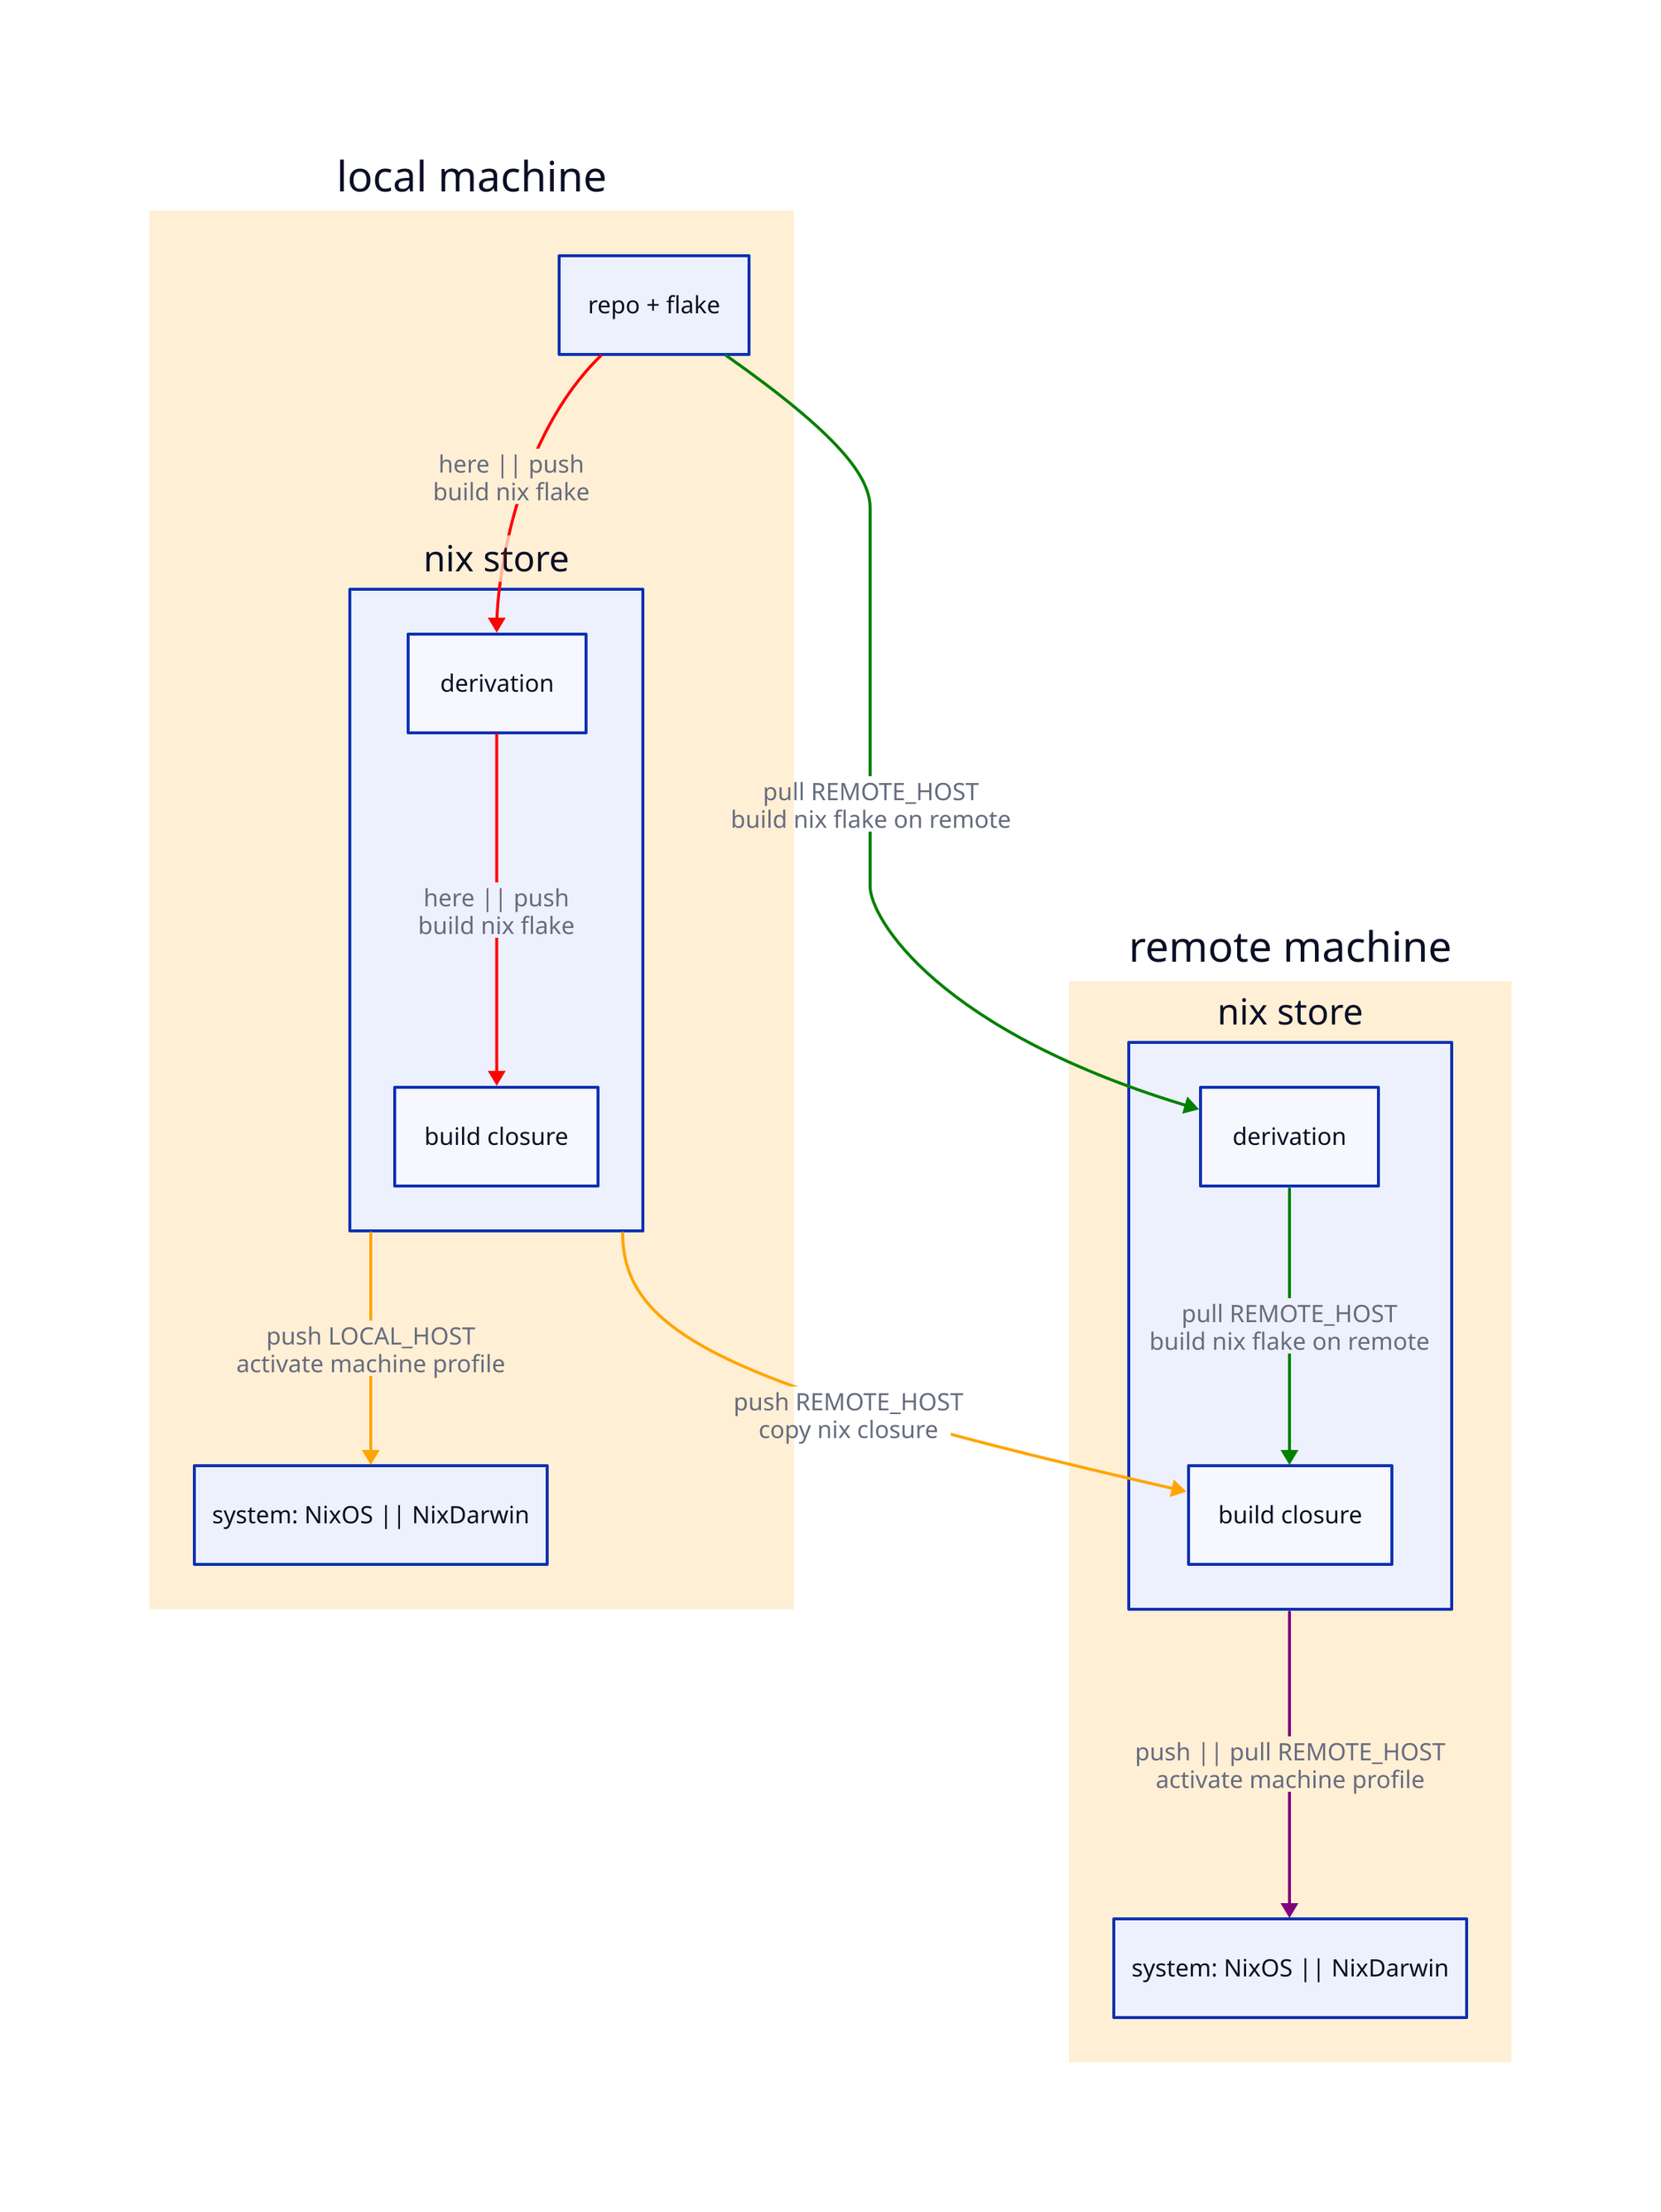local: "local machine" {
	repo: "repo + flake"
	nix: "nix store" {
		der: derivation
		clr: build closure
	}
	system: "system: NixOS || NixDarwin"
}
local.style.fill: PapayaWhip
local.style.stroke-width: 0

remote: "remote machine" {
	nix: "nix store" {
		der: derivation
		clr: build closure
	}
	system: "system: NixOS || NixDarwin"
}
remote.style.fill: PapayaWhip
remote.style.stroke-width: 0

local.repo -> local.nix.der -> local.nix.clr: "here || push\nbuild nix flake" { style.stroke: red }

local.nix -> local.system: "push LOCAL_HOST\nactivate machine profile" { style.stroke: orange }
local.nix -> remote.nix.clr: "push REMOTE_HOST\ncopy nix closure" { style.stroke: orange }

local.repo -> remote.nix.der -> remote.nix.clr: "pull REMOTE_HOST\nbuild nix flake on remote" { style.stroke: green }

remote.nix -> remote.system: "push || pull REMOTE_HOST\nactivate machine profile" { style.stroke: purple }
